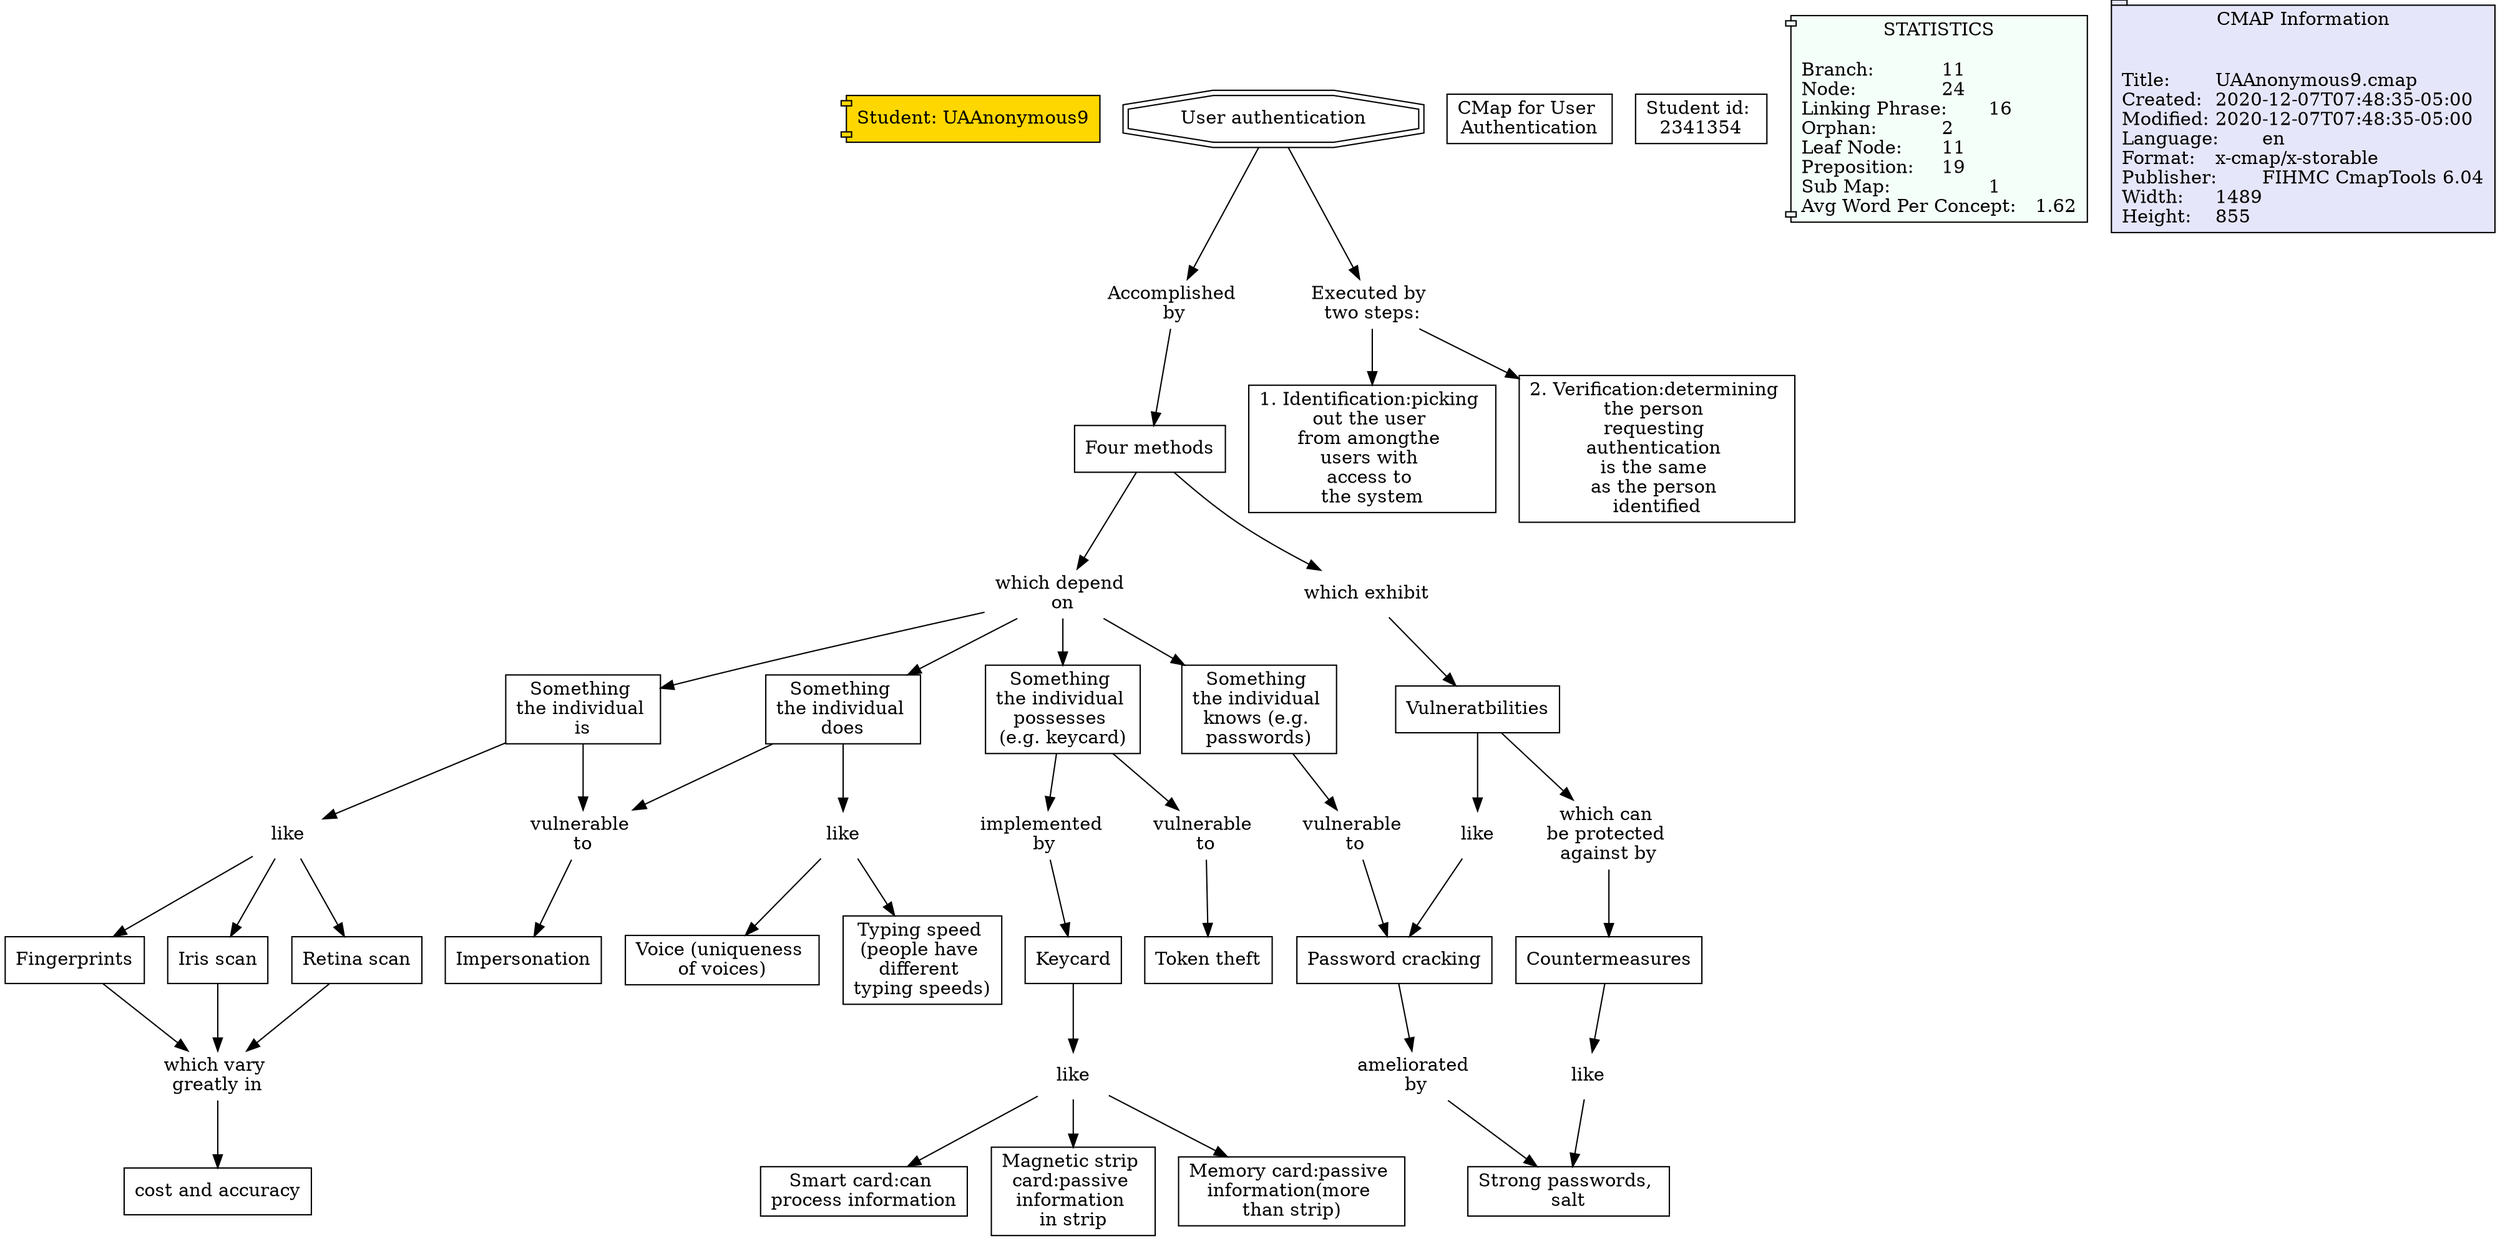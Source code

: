 // The Round Table
digraph {
	Student [label="Student: UAAnonymous9" fillcolor=gold shape=component style=filled]
	"1RRCTY0ZH-12TSVSF-4TJ" [label=like shape=none]
	"1RRCTY0ZD-88DTY9-4TF" [label="Voice (uniqueness 
of voices)
" fillcolor=white shape=rect style=filled]
	"1RRCTY0ZH-12TSVSF-4TJ" -> "1RRCTY0ZD-88DTY9-4TF" [constraint=true]
	"1RRCRZ775-1G7FR6Q-1XG" [label="Password cracking
" fillcolor=white shape=rect style=filled]
	"1RRCS50YT-22X42NS-28J" [label="ameliorated 
by" shape=none]
	"1RRCRZ775-1G7FR6Q-1XG" -> "1RRCS50YT-22X42NS-28J" [constraint=true]
	"1RRCTM8T6-1PZW3NK-3X0" [label=like shape=none]
	"1RRCTN688-14HP446-415" [label="Magnetic strip 
card:passive 
information 
in strip" fillcolor=white shape=rect style=filled]
	"1RRCTM8T6-1PZW3NK-3X0" -> "1RRCTN688-14HP446-415" [constraint=true]
	"1RRCTLRW8-1Z3ZZ85-3VR" [label="implemented 
by" shape=none]
	"1RRCTL7HX-5G2JT5-3TT" [label=Keycard fillcolor=white shape=rect style=filled]
	"1RRCTLRW8-1Z3ZZ85-3VR" -> "1RRCTL7HX-5G2JT5-3TT" [constraint=true]
	"1RRCSFHM2-1PRPF9C-2WL" [label="vulnerable 
to" shape=none]
	"1RRCS5Y8D-26CG6H6-29W" [label="Token theft
" fillcolor=white shape=rect style=filled]
	"1RRCSFHM2-1PRPF9C-2WL" -> "1RRCS5Y8D-26CG6H6-29W" [constraint=true]
	"1RRCV4JGL-1GRZZ39-56L" [label="which vary 
greatly in
" shape=none]
	"1RRCV3GHZ-J5J6QC-54Y" [label="cost and accuracy
" fillcolor=white shape=rect style=filled]
	"1RRCV4JGL-1GRZZ39-56L" -> "1RRCV3GHZ-J5J6QC-54Y" [constraint=true]
	"1RRCRM0Y6-1PC0NNX-1H1" [label="which depend 
on" shape=none]
	"1RRCRH0J7-260ZV3V-12J" [label="Something 
the individual 
possesses 
(e.g. keycard)
" fillcolor=white shape=rect style=filled]
	"1RRCRM0Y6-1PC0NNX-1H1" -> "1RRCRH0J7-260ZV3V-12J" [constraint=true]
	"1RRCRRXFZ-278VYD3-1PZ" [label="which exhibit
" shape=none]
	"1RRCRQC79-22186X5-1NB" [label=Vulneratbilities fillcolor=white shape=rect style=filled]
	"1RRCRRXFZ-278VYD3-1PZ" -> "1RRCRQC79-22186X5-1NB" [constraint=true]
	"1RRCR7NLQ-9F2BW9-HG" [label="User authentication
" fillcolor=white shape=doubleoctagon style=filled]
	"1RRCRKVLC-3VQQT8-1DL" [label="Accomplished 
by" shape=none]
	"1RRCR7NLQ-9F2BW9-HG" -> "1RRCRKVLC-3VQQT8-1DL" [constraint=true]
	"1RRCRH0J7-260ZV3V-12J" [label="Something 
the individual 
possesses 
(e.g. keycard)
" fillcolor=white shape=rect style=filled]
	"1RRCSFHM2-1PRPF9C-2WL" [label="vulnerable 
to" shape=none]
	"1RRCRH0J7-260ZV3V-12J" -> "1RRCSFHM2-1PRPF9C-2WL" [constraint=true]
	"1RRCTW9B6-GQK7NW-4QZ" [label="vulnerable 
to" shape=none]
	"1RRCS6CJD-1TFQ9BV-2BD" [label=Impersonation fillcolor=white shape=rect style=filled]
	"1RRCTW9B6-GQK7NW-4QZ" -> "1RRCS6CJD-1TFQ9BV-2BD" [constraint=true]
	"1RRCRJYMM-1W6F8ZR-1CN" [label="Four methods
" fillcolor=white shape=rect style=filled]
	"1RRCRM0Y6-1PC0NNX-1H1" [label="which depend 
on" shape=none]
	"1RRCRJYMM-1W6F8ZR-1CN" -> "1RRCRM0Y6-1PC0NNX-1H1" [constraint=true]
	"1RRCRQC79-22186X5-1NB" [label=Vulneratbilities fillcolor=white shape=rect style=filled]
	"1RRCRXS5J-2DM754T-1VN" [label="which can 
be protected 
against by
" shape=none]
	"1RRCRQC79-22186X5-1NB" -> "1RRCRXS5J-2DM754T-1VN" [constraint=true]
	"1RRCRH80Q-WWNDKL-13S" [label="Something 
the individual 
is" fillcolor=white shape=rect style=filled]
	"1RRCV2D3W-LMZP52-52W" [label=like shape=none]
	"1RRCRH80Q-WWNDKL-13S" -> "1RRCV2D3W-LMZP52-52W" [constraint=true]
	"1RRCV0WCJ-Y0HKQ7-501" [label="Iris scan" fillcolor=white shape=rect style=filled]
	"1RRCV4JGL-1GRZZ39-56L" [label="which vary 
greatly in
" shape=none]
	"1RRCV0WCJ-Y0HKQ7-501" -> "1RRCV4JGL-1GRZZ39-56L" [constraint=true]
	"1RRCTM8T6-1PZW3NK-3X0" [label=like shape=none]
	"1RRCTNDYZ-1HZ2708-41Y" [label="Memory card:passive 
information(more 
than strip)
" fillcolor=white shape=rect style=filled]
	"1RRCTM8T6-1PZW3NK-3X0" -> "1RRCTNDYZ-1HZ2708-41Y" [constraint=true]
	"1RRCRH0J7-260ZV3V-12J" [label="Something 
the individual 
possesses 
(e.g. keycard)
" fillcolor=white shape=rect style=filled]
	"1RRCTLRW8-1Z3ZZ85-3VR" [label="implemented 
by" shape=none]
	"1RRCRH0J7-260ZV3V-12J" -> "1RRCTLRW8-1Z3ZZ85-3VR" [constraint=true]
	"1RRCRHTBP-16R7T1J-17Q" [label="Something 
the individual 
does" fillcolor=white shape=rect style=filled]
	"1RRCTW9B6-GQK7NW-4QZ" [label="vulnerable 
to" shape=none]
	"1RRCRHTBP-16R7T1J-17Q" -> "1RRCTW9B6-GQK7NW-4QZ" [constraint=true]
	"1RRCRJYMM-1W6F8ZR-1CN" [label="Four methods
" fillcolor=white shape=rect style=filled]
	"1RRCRRXFZ-278VYD3-1PZ" [label="which exhibit
" shape=none]
	"1RRCRJYMM-1W6F8ZR-1CN" -> "1RRCRRXFZ-278VYD3-1PZ" [constraint=true]
	"1RRCTDN4V-1SNCXTQ-3H3" [label=like shape=none]
	"1RRCRZ775-1G7FR6Q-1XG" [label="Password cracking
" fillcolor=white shape=rect style=filled]
	"1RRCTDN4V-1SNCXTQ-3H3" -> "1RRCRZ775-1G7FR6Q-1XG" [constraint=true]
	"1RRCV2D3W-LMZP52-52W" [label=like shape=none]
	"1RRCV0WCJ-Y0HKQ7-501" [label="Iris scan" fillcolor=white shape=rect style=filled]
	"1RRCV2D3W-LMZP52-52W" -> "1RRCV0WCJ-Y0HKQ7-501" [constraint=true]
	"1RRCRH80Q-WWNDKL-13S" [label="Something 
the individual 
is" fillcolor=white shape=rect style=filled]
	"1RRCTW9B6-GQK7NW-4QZ" [label="vulnerable 
to" shape=none]
	"1RRCRH80Q-WWNDKL-13S" -> "1RRCTW9B6-GQK7NW-4QZ" [constraint=true]
	"1RRCRQN9X-DW4ZWY-1P2" [label=Countermeasures fillcolor=white shape=rect style=filled]
	"1RRCTDR10-1WNKGPJ-3HR" [label=like shape=none]
	"1RRCRQN9X-DW4ZWY-1P2" -> "1RRCTDR10-1WNKGPJ-3HR" [constraint=true]
	"1RRCRXS5J-2DM754T-1VN" [label="which can 
be protected 
against by
" shape=none]
	"1RRCRQN9X-DW4ZWY-1P2" [label=Countermeasures fillcolor=white shape=rect style=filled]
	"1RRCRXS5J-2DM754T-1VN" -> "1RRCRQN9X-DW4ZWY-1P2" [constraint=true]
	"1RRCS50YT-22X42NS-28J" [label="ameliorated 
by" shape=none]
	"1RRCS47LH-1VV38TR-26J" [label="Strong passwords, 
salt" fillcolor=white shape=rect style=filled]
	"1RRCS50YT-22X42NS-28J" -> "1RRCS47LH-1VV38TR-26J" [constraint=true]
	"1RRCV0N78-X71Z9N-4ZJ" [label="Retina scan
" fillcolor=white shape=rect style=filled]
	"1RRCV4JGL-1GRZZ39-56L" [label="which vary 
greatly in
" shape=none]
	"1RRCV0N78-X71Z9N-4ZJ" -> "1RRCV4JGL-1GRZZ39-56L" [constraint=true]
	"1RRCTM8T6-1PZW3NK-3X0" [label=like shape=none]
	"1RRCTK6P4-1RNJQC6-3ST" [label="Smart card:can 
process information
" fillcolor=white shape=rect style=filled]
	"1RRCTM8T6-1PZW3NK-3X0" -> "1RRCTK6P4-1RNJQC6-3ST" [constraint=true]
	"1RRCRQC79-22186X5-1NB" [label=Vulneratbilities fillcolor=white shape=rect style=filled]
	"1RRCTDN4V-1SNCXTQ-3H3" [label=like shape=none]
	"1RRCRQC79-22186X5-1NB" -> "1RRCTDN4V-1SNCXTQ-3H3" [constraint=true]
	"1RRCRF0KL-1XMC1HD-Y7" [label="Something 
the individual 
knows (e.g. 
passwords)" fillcolor=white shape=rect style=filled]
	"1RRCRZVBD-283P0W4-1YC" [label="vulnerable 
to" shape=none]
	"1RRCRF0KL-1XMC1HD-Y7" -> "1RRCRZVBD-283P0W4-1YC" [constraint=true]
	"1RRCRB447-DF87QT-RK" [label="Executed by 
two steps:
" shape=none]
	"1RRCR9815-6FWS0M-MP" [label="2. Verification:determining 
the person 
requesting 
authentication 
is the same 
as the person 
identified" fillcolor=white shape=rect style=filled]
	"1RRCRB447-DF87QT-RK" -> "1RRCR9815-6FWS0M-MP" [constraint=true]
	"1RRCRB447-DF87QT-RK" [label="Executed by 
two steps:
" shape=none]
	"1RRCR92TR-1JZV9Q6-M2" [label="1. Identification:picking 
out the user 
from amongthe 
users with 
access to 
the system
" fillcolor=white shape=rect style=filled]
	"1RRCRB447-DF87QT-RK" -> "1RRCR92TR-1JZV9Q6-M2" [constraint=true]
	"1RRCRM0Y6-1PC0NNX-1H1" [label="which depend 
on" shape=none]
	"1RRCRF0KL-1XMC1HD-Y7" [label="Something 
the individual 
knows (e.g. 
passwords)" fillcolor=white shape=rect style=filled]
	"1RRCRM0Y6-1PC0NNX-1H1" -> "1RRCRF0KL-1XMC1HD-Y7" [constraint=true]
	"1RRCTDR10-1WNKGPJ-3HR" [label=like shape=none]
	"1RRCS47LH-1VV38TR-26J" [label="Strong passwords, 
salt" fillcolor=white shape=rect style=filled]
	"1RRCTDR10-1WNKGPJ-3HR" -> "1RRCS47LH-1VV38TR-26J" [constraint=true]
	"1RRCV2D3W-LMZP52-52W" [label=like shape=none]
	"1RRCV0GQH-13HH9LP-4YZ" [label=Fingerprints fillcolor=white shape=rect style=filled]
	"1RRCV2D3W-LMZP52-52W" -> "1RRCV0GQH-13HH9LP-4YZ" [constraint=true]
	"1RRCR7NLQ-9F2BW9-HG" [label="User authentication
" fillcolor=white shape=doubleoctagon style=filled]
	"1RRCRB447-DF87QT-RK" [label="Executed by 
two steps:
" shape=none]
	"1RRCR7NLQ-9F2BW9-HG" -> "1RRCRB447-DF87QT-RK" [constraint=true]
	"1RRCRM0Y6-1PC0NNX-1H1" [label="which depend 
on" shape=none]
	"1RRCRH80Q-WWNDKL-13S" [label="Something 
the individual 
is" fillcolor=white shape=rect style=filled]
	"1RRCRM0Y6-1PC0NNX-1H1" -> "1RRCRH80Q-WWNDKL-13S" [constraint=true]
	"1RRCRHTBP-16R7T1J-17Q" [label="Something 
the individual 
does" fillcolor=white shape=rect style=filled]
	"1RRCTY0ZH-12TSVSF-4TJ" [label=like shape=none]
	"1RRCRHTBP-16R7T1J-17Q" -> "1RRCTY0ZH-12TSVSF-4TJ" [constraint=true]
	"1RRCV0GQH-13HH9LP-4YZ" [label=Fingerprints fillcolor=white shape=rect style=filled]
	"1RRCV4JGL-1GRZZ39-56L" [label="which vary 
greatly in
" shape=none]
	"1RRCV0GQH-13HH9LP-4YZ" -> "1RRCV4JGL-1GRZZ39-56L" [constraint=true]
	"1RRCRM0Y6-1PC0NNX-1H1" [label="which depend 
on" shape=none]
	"1RRCRHTBP-16R7T1J-17Q" [label="Something 
the individual 
does" fillcolor=white shape=rect style=filled]
	"1RRCRM0Y6-1PC0NNX-1H1" -> "1RRCRHTBP-16R7T1J-17Q" [constraint=true]
	"1RRCTL7HX-5G2JT5-3TT" [label=Keycard fillcolor=white shape=rect style=filled]
	"1RRCTM8T6-1PZW3NK-3X0" [label=like shape=none]
	"1RRCTL7HX-5G2JT5-3TT" -> "1RRCTM8T6-1PZW3NK-3X0" [constraint=true]
	"1RRCRZVBD-283P0W4-1YC" [label="vulnerable 
to" shape=none]
	"1RRCRZ775-1G7FR6Q-1XG" [label="Password cracking
" fillcolor=white shape=rect style=filled]
	"1RRCRZVBD-283P0W4-1YC" -> "1RRCRZ775-1G7FR6Q-1XG" [constraint=true]
	"1RRCV2D3W-LMZP52-52W" [label=like shape=none]
	"1RRCV0N78-X71Z9N-4ZJ" [label="Retina scan
" fillcolor=white shape=rect style=filled]
	"1RRCV2D3W-LMZP52-52W" -> "1RRCV0N78-X71Z9N-4ZJ" [constraint=true]
	"1RRCRKVLC-3VQQT8-1DL" [label="Accomplished 
by" shape=none]
	"1RRCRJYMM-1W6F8ZR-1CN" [label="Four methods
" fillcolor=white shape=rect style=filled]
	"1RRCRKVLC-3VQQT8-1DL" -> "1RRCRJYMM-1W6F8ZR-1CN" [constraint=true]
	"1RRCTY0ZH-12TSVSF-4TJ" [label=like shape=none]
	"1RRCTZ541-1XB5G77-4WR" [label="Typing speed 
(people have 
different 
typing speeds)
" fillcolor=white shape=rect style=filled]
	"1RRCTY0ZH-12TSVSF-4TJ" -> "1RRCTZ541-1XB5G77-4WR" [constraint=true]
	"1RRCR2CVH-ST3VJT-8F" [label="CMap for User 
Authentication" fillcolor=white shape=rect style=filled]
	"1RRCV64D1-S02CZ0-5DY" [label="Student id: 
2341354" fillcolor=white shape=rect style=filled]
	statictics [label="STATISTICS
\lBranch:		11\lNode:		24\lLinking Phrase:	16\lOrphan:		2\lLeaf Node:	11\lPreposition:	19\lSub Map:		1\lAvg Word Per Concept:	1.62\l" Gsplines=true fillcolor="#F5FFFA" shape=component style=filled]
	file_info [label="CMAP Information

\lTitle:	UAAnonymous9.cmap\lCreated:	2020-12-07T07:48:35-05:00\lModified:	2020-12-07T07:48:35-05:00\lLanguage:	en\lFormat:	x-cmap/x-storable\lPublisher:	FIHMC CmapTools 6.04\lWidth:	1489\lHeight:	855\l" Gsplines=true fillcolor="#E6E6FA" shape=tab style=filled]
}
